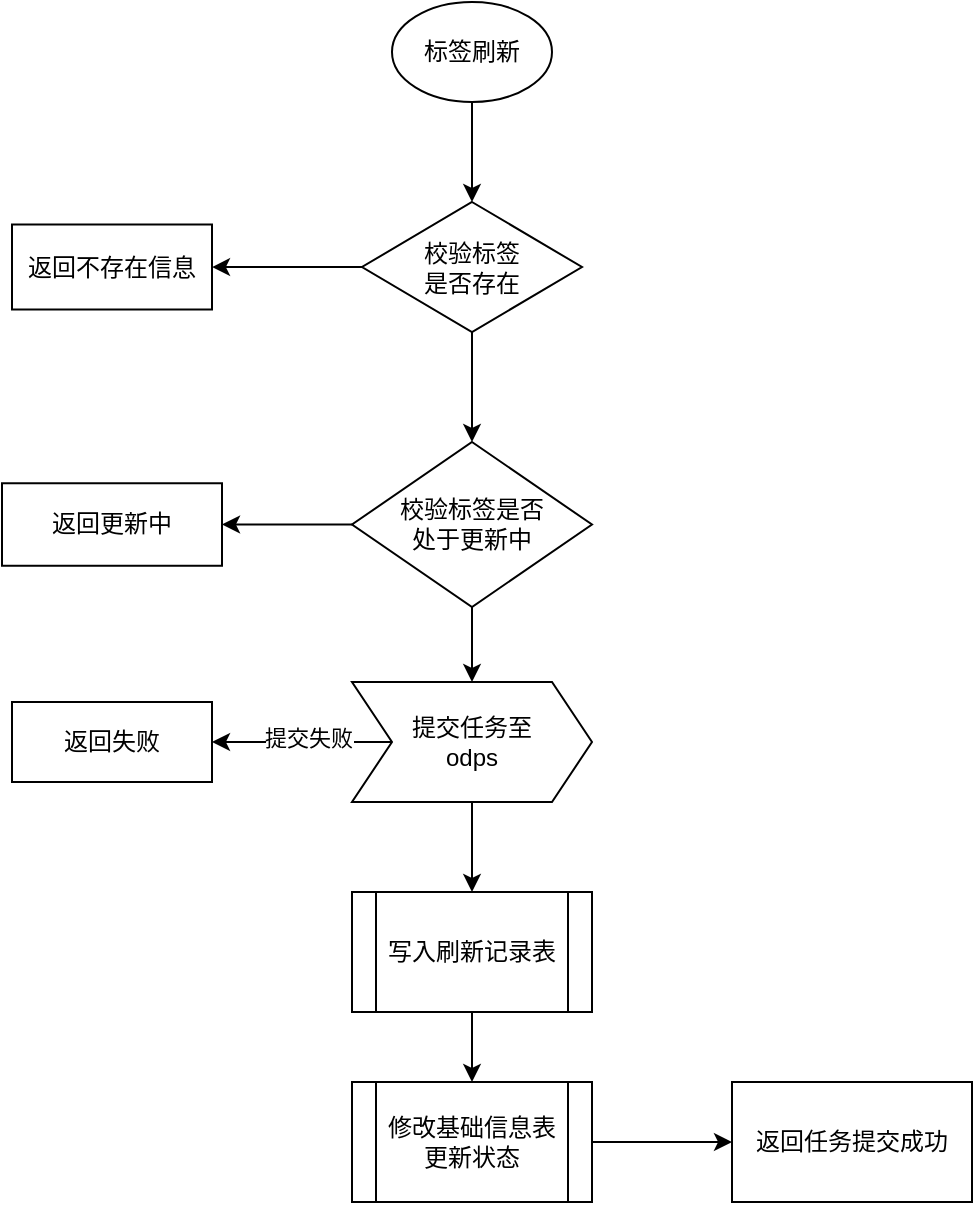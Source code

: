 <mxfile version="24.7.17">
  <diagram name="第 1 页" id="AC8DBh2cLW7XNuaia8dv">
    <mxGraphModel dx="1026" dy="650" grid="1" gridSize="10" guides="1" tooltips="1" connect="1" arrows="1" fold="1" page="1" pageScale="1" pageWidth="827" pageHeight="1169" math="0" shadow="0">
      <root>
        <mxCell id="0" />
        <mxCell id="1" parent="0" />
        <mxCell id="Vv9Ehzvo7FpeQ46JXiqg-3" value="" style="edgeStyle=orthogonalEdgeStyle;rounded=0;orthogonalLoop=1;jettySize=auto;html=1;" edge="1" parent="1" source="Vv9Ehzvo7FpeQ46JXiqg-1" target="Vv9Ehzvo7FpeQ46JXiqg-2">
          <mxGeometry relative="1" as="geometry" />
        </mxCell>
        <mxCell id="Vv9Ehzvo7FpeQ46JXiqg-1" value="标签刷新" style="ellipse;whiteSpace=wrap;html=1;" vertex="1" parent="1">
          <mxGeometry x="350" y="80" width="80" height="50" as="geometry" />
        </mxCell>
        <mxCell id="Vv9Ehzvo7FpeQ46JXiqg-5" value="" style="edgeStyle=orthogonalEdgeStyle;rounded=0;orthogonalLoop=1;jettySize=auto;html=1;" edge="1" parent="1" source="Vv9Ehzvo7FpeQ46JXiqg-2" target="Vv9Ehzvo7FpeQ46JXiqg-4">
          <mxGeometry relative="1" as="geometry" />
        </mxCell>
        <mxCell id="Vv9Ehzvo7FpeQ46JXiqg-7" value="" style="edgeStyle=orthogonalEdgeStyle;rounded=0;orthogonalLoop=1;jettySize=auto;html=1;" edge="1" parent="1" source="Vv9Ehzvo7FpeQ46JXiqg-2" target="Vv9Ehzvo7FpeQ46JXiqg-6">
          <mxGeometry relative="1" as="geometry" />
        </mxCell>
        <mxCell id="Vv9Ehzvo7FpeQ46JXiqg-2" value="校验标签&lt;div&gt;是否存在&lt;/div&gt;" style="rhombus;whiteSpace=wrap;html=1;" vertex="1" parent="1">
          <mxGeometry x="335" y="180" width="110" height="65" as="geometry" />
        </mxCell>
        <mxCell id="Vv9Ehzvo7FpeQ46JXiqg-4" value="返回不存在信息" style="whiteSpace=wrap;html=1;" vertex="1" parent="1">
          <mxGeometry x="160" y="191.25" width="100" height="42.5" as="geometry" />
        </mxCell>
        <mxCell id="Vv9Ehzvo7FpeQ46JXiqg-9" value="" style="edgeStyle=orthogonalEdgeStyle;rounded=0;orthogonalLoop=1;jettySize=auto;html=1;" edge="1" parent="1" source="Vv9Ehzvo7FpeQ46JXiqg-6" target="Vv9Ehzvo7FpeQ46JXiqg-8">
          <mxGeometry relative="1" as="geometry" />
        </mxCell>
        <mxCell id="Vv9Ehzvo7FpeQ46JXiqg-13" value="" style="edgeStyle=orthogonalEdgeStyle;rounded=0;orthogonalLoop=1;jettySize=auto;html=1;" edge="1" parent="1" source="Vv9Ehzvo7FpeQ46JXiqg-6" target="Vv9Ehzvo7FpeQ46JXiqg-12">
          <mxGeometry relative="1" as="geometry" />
        </mxCell>
        <mxCell id="Vv9Ehzvo7FpeQ46JXiqg-6" value="校验标签是否&lt;div&gt;处于更新中&lt;/div&gt;" style="rhombus;whiteSpace=wrap;html=1;" vertex="1" parent="1">
          <mxGeometry x="330" y="300" width="120" height="82.5" as="geometry" />
        </mxCell>
        <mxCell id="Vv9Ehzvo7FpeQ46JXiqg-8" value="返回更新中" style="whiteSpace=wrap;html=1;" vertex="1" parent="1">
          <mxGeometry x="155" y="320.63" width="110" height="41.25" as="geometry" />
        </mxCell>
        <mxCell id="Vv9Ehzvo7FpeQ46JXiqg-15" value="" style="edgeStyle=orthogonalEdgeStyle;rounded=0;orthogonalLoop=1;jettySize=auto;html=1;" edge="1" parent="1" source="Vv9Ehzvo7FpeQ46JXiqg-12" target="Vv9Ehzvo7FpeQ46JXiqg-14">
          <mxGeometry relative="1" as="geometry" />
        </mxCell>
        <mxCell id="Vv9Ehzvo7FpeQ46JXiqg-16" value="提交失败" style="edgeLabel;html=1;align=center;verticalAlign=middle;resizable=0;points=[];" vertex="1" connectable="0" parent="Vv9Ehzvo7FpeQ46JXiqg-15">
          <mxGeometry x="-0.06" y="-2" relative="1" as="geometry">
            <mxPoint as="offset" />
          </mxGeometry>
        </mxCell>
        <mxCell id="Vv9Ehzvo7FpeQ46JXiqg-18" value="" style="edgeStyle=orthogonalEdgeStyle;rounded=0;orthogonalLoop=1;jettySize=auto;html=1;" edge="1" parent="1" source="Vv9Ehzvo7FpeQ46JXiqg-12" target="Vv9Ehzvo7FpeQ46JXiqg-17">
          <mxGeometry relative="1" as="geometry" />
        </mxCell>
        <mxCell id="Vv9Ehzvo7FpeQ46JXiqg-12" value="提交任务至&lt;div&gt;odps&lt;/div&gt;" style="shape=step;perimeter=stepPerimeter;whiteSpace=wrap;html=1;fixedSize=1;" vertex="1" parent="1">
          <mxGeometry x="330" y="420" width="120" height="60" as="geometry" />
        </mxCell>
        <mxCell id="Vv9Ehzvo7FpeQ46JXiqg-14" value="返回失败" style="whiteSpace=wrap;html=1;" vertex="1" parent="1">
          <mxGeometry x="160" y="430" width="100" height="40" as="geometry" />
        </mxCell>
        <mxCell id="Vv9Ehzvo7FpeQ46JXiqg-20" value="" style="edgeStyle=orthogonalEdgeStyle;rounded=0;orthogonalLoop=1;jettySize=auto;html=1;" edge="1" parent="1" source="Vv9Ehzvo7FpeQ46JXiqg-17" target="Vv9Ehzvo7FpeQ46JXiqg-19">
          <mxGeometry relative="1" as="geometry" />
        </mxCell>
        <mxCell id="Vv9Ehzvo7FpeQ46JXiqg-17" value="写入刷新记录表" style="shape=process;whiteSpace=wrap;html=1;backgroundOutline=1;" vertex="1" parent="1">
          <mxGeometry x="330" y="525" width="120" height="60" as="geometry" />
        </mxCell>
        <mxCell id="Vv9Ehzvo7FpeQ46JXiqg-22" value="" style="edgeStyle=orthogonalEdgeStyle;rounded=0;orthogonalLoop=1;jettySize=auto;html=1;" edge="1" parent="1" source="Vv9Ehzvo7FpeQ46JXiqg-19" target="Vv9Ehzvo7FpeQ46JXiqg-21">
          <mxGeometry relative="1" as="geometry" />
        </mxCell>
        <mxCell id="Vv9Ehzvo7FpeQ46JXiqg-19" value="修改基础信息表更新状态" style="shape=process;whiteSpace=wrap;html=1;backgroundOutline=1;" vertex="1" parent="1">
          <mxGeometry x="330" y="620" width="120" height="60" as="geometry" />
        </mxCell>
        <mxCell id="Vv9Ehzvo7FpeQ46JXiqg-21" value="返回任务提交成功" style="whiteSpace=wrap;html=1;" vertex="1" parent="1">
          <mxGeometry x="520" y="620" width="120" height="60" as="geometry" />
        </mxCell>
      </root>
    </mxGraphModel>
  </diagram>
</mxfile>
